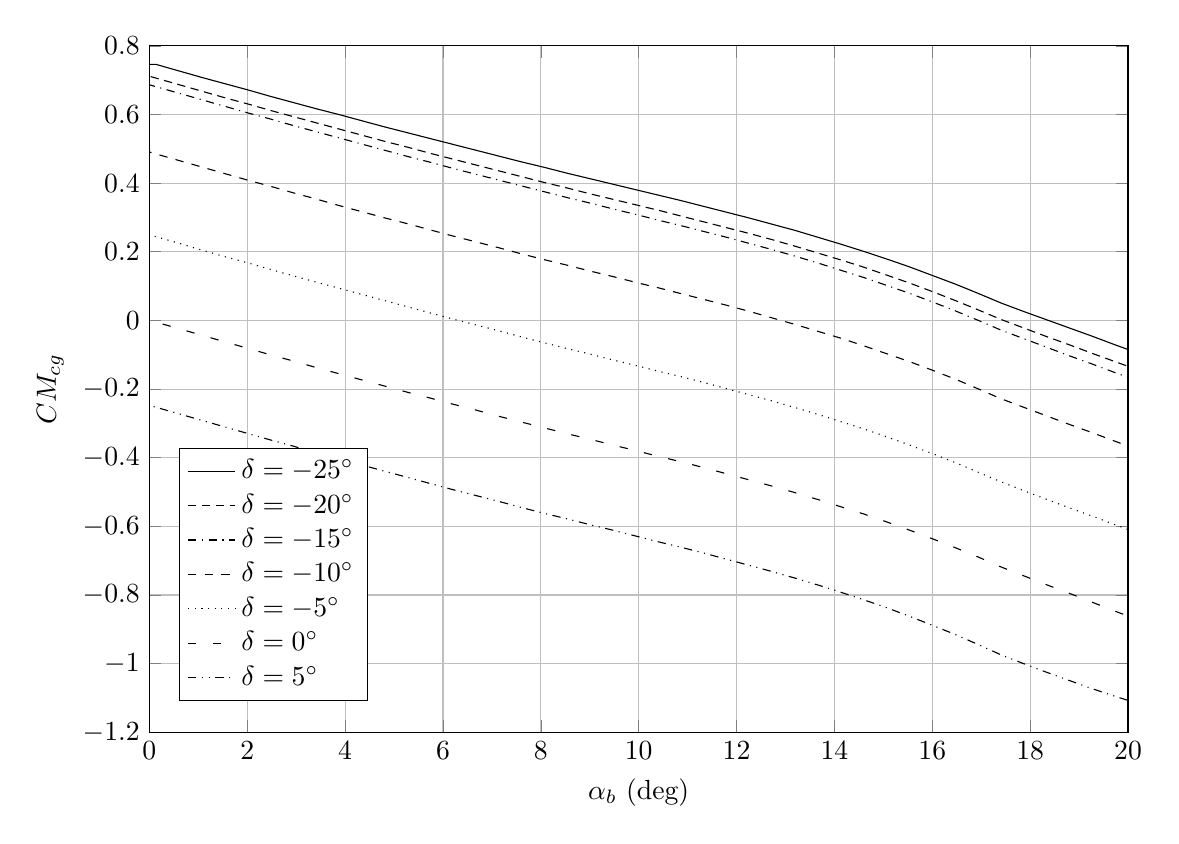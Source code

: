 %Comparison of CD estimation
\begin{tikzpicture}

\begin{axis}[
width=14.01cm,
height=10.3cm,
scaled ticks=false, tick label style={/pgf/number format/fixed},
xmin=0,
xmax=20,
xlabel={$\alpha_{b}$ (deg)},
xmajorgrids,
ymin=-1.2,
ymax=0.8,
ylabel={$CM_{cg}$},
ymajorgrids,
legend style={at={(0.03,0.23)},anchor=west,draw=black,fill=white,legend cell align=left},
legend entries = {$\delta = -25^{\circ}$\\$\delta = -20^{\circ}$\\$\delta = -15^{\circ}$\\$\delta = -10^{\circ}$\\$\delta = -5^{\circ}$\\$\delta = 0^{\circ}$\\$\delta = 5^{\circ}$\\}
]

\addplot [
color=black,
solid
]
table[row sep=crcr]{
-5.0	0.652\\
-4.533	0.661\\
-4.067	0.67\\
-3.6	0.679\\
-3.133	0.688\\
-2.667	0.697\\
-2.2	0.707\\
-1.733	0.716\\
-1.267	0.726\\
-0.8	0.735\\
-0.333	0.745\\
0.133	0.746\\
0.6	0.727\\
1.067	0.708\\
1.533	0.69\\
2.0	0.672\\
2.467	0.653\\
2.933	0.635\\
3.4	0.617\\
3.867	0.6\\
4.333	0.582\\
4.8	0.564\\
5.267	0.547\\
5.733	0.53\\
6.2	0.513\\
6.667	0.496\\
7.133	0.479\\
7.6	0.462\\
8.067	0.446\\
8.533	0.429\\
9.0	0.413\\
9.467	0.397\\
9.933	0.381\\
10.4	0.365\\
10.867	0.349\\
11.333	0.332\\
11.8	0.315\\
12.267	0.298\\
12.733	0.28\\
13.2	0.262\\
13.667	0.242\\
14.133	0.222\\
14.6	0.201\\
15.067	0.179\\
15.533	0.156\\
16.0	0.131\\
16.467	0.106\\
16.933	0.079\\
17.4	0.051\\
17.867	0.026\\
18.333	0.002\\
18.8	-0.022\\
19.267	-0.046\\
19.733	-0.071\\
20.2	-0.095\\
20.667	-0.118\\
21.133	-0.142\\
21.6	-0.165\\
22.067	-0.188\\
22.533	-0.21\\
23.0	0.0\\
};

\addplot [
color=black,
densely dashed
]
table[row sep=crcr]{
-5.0	0.655\\
-4.533	0.664\\
-4.067	0.673\\
-3.6	0.682\\
-3.133	0.691\\
-2.667	0.7\\
-2.2	0.709\\
-1.733	0.719\\
-1.267	0.728\\
-0.8	0.738\\
-0.333	0.725\\
0.133	0.706\\
0.6	0.687\\
1.067	0.668\\
1.533	0.649\\
2.0	0.631\\
2.467	0.612\\
2.933	0.594\\
3.4	0.576\\
3.867	0.558\\
4.333	0.54\\
4.8	0.522\\
5.267	0.505\\
5.733	0.487\\
6.2	0.47\\
6.667	0.453\\
7.133	0.436\\
7.6	0.419\\
8.067	0.402\\
8.533	0.386\\
9.0	0.369\\
9.467	0.353\\
9.933	0.337\\
10.4	0.321\\
10.867	0.304\\
11.333	0.287\\
11.8	0.27\\
12.267	0.253\\
12.733	0.235\\
13.2	0.216\\
13.667	0.196\\
14.133	0.176\\
14.6	0.155\\
15.067	0.132\\
15.533	0.109\\
16.0	0.084\\
16.467	0.058\\
16.933	0.031\\
17.4	0.003\\
17.867	-0.022\\
18.333	-0.047\\
18.8	-0.071\\
19.267	-0.096\\
19.733	-0.12\\
20.2	-0.144\\
20.667	-0.168\\
21.133	-0.192\\
21.6	-0.215\\
22.067	-0.239\\
22.533	-0.261\\
23.0	0.0\\
};

\addplot [
color=black,
dashdotted
]
table[row sep=crcr]{
-5.0	0.656\\
-4.533	0.665\\
-4.067	0.674\\
-3.6	0.683\\
-3.133	0.692\\
-2.667	0.701\\
-2.2	0.711\\
-1.733	0.72\\
-1.267	0.73\\
-0.8	0.72\\
-0.333	0.7\\
0.133	0.681\\
0.6	0.662\\
1.067	0.643\\
1.533	0.624\\
2.0	0.605\\
2.467	0.587\\
2.933	0.568\\
3.4	0.55\\
3.867	0.532\\
4.333	0.514\\
4.8	0.496\\
5.267	0.478\\
5.733	0.461\\
6.2	0.443\\
6.667	0.426\\
7.133	0.409\\
7.6	0.392\\
8.067	0.375\\
8.533	0.358\\
9.0	0.342\\
9.467	0.325\\
9.933	0.309\\
10.4	0.292\\
10.867	0.276\\
11.333	0.259\\
11.8	0.242\\
12.267	0.224\\
12.733	0.206\\
13.2	0.187\\
13.667	0.167\\
14.133	0.146\\
14.6	0.125\\
15.067	0.102\\
15.533	0.079\\
16.0	0.054\\
16.467	0.028\\
16.933	5.014E-4\\
17.4	-0.028\\
17.867	-0.053\\
18.333	-0.078\\
18.8	-0.103\\
19.267	-0.127\\
19.733	-0.152\\
20.2	-0.176\\
20.667	-0.201\\
21.133	-0.225\\
21.6	-0.248\\
22.067	-0.271\\
22.533	-0.294\\
23.0	0.0\\
};

\addplot [
color=black,
dashed
]
table[row sep=crcr]{
-5.0	0.656\\
-4.533	0.665\\
-4.067	0.674\\
-3.6	0.66\\
-3.133	0.632\\
-2.667	0.604\\
-2.2	0.583\\
-1.733	0.563\\
-1.267	0.544\\
-0.8	0.524\\
-0.333	0.505\\
0.133	0.485\\
0.6	0.466\\
1.067	0.447\\
1.533	0.428\\
2.0	0.409\\
2.467	0.391\\
2.933	0.372\\
3.4	0.354\\
3.867	0.335\\
4.333	0.317\\
4.8	0.299\\
5.267	0.282\\
5.733	0.264\\
6.2	0.246\\
6.667	0.229\\
7.133	0.212\\
7.6	0.194\\
8.067	0.177\\
8.533	0.161\\
9.0	0.144\\
9.467	0.128\\
9.933	0.111\\
10.4	0.095\\
10.867	0.078\\
11.333	0.061\\
11.8	0.044\\
12.267	0.026\\
12.733	0.007\\
13.2	-0.012\\
13.667	-0.032\\
14.133	-0.052\\
14.6	-0.074\\
15.067	-0.097\\
15.533	-0.12\\
16.0	-0.145\\
16.467	-0.171\\
16.933	-0.199\\
17.4	-0.228\\
17.867	-0.253\\
18.333	-0.278\\
18.8	-0.303\\
19.267	-0.327\\
19.733	-0.352\\
20.2	-0.377\\
20.667	-0.401\\
21.133	-0.425\\
21.6	-0.449\\
22.067	-0.472\\
22.533	-0.495\\
23.0	0.0\\
};

\addplot [
color=black,
dotted
]
table[row sep=crcr]{
-5.0	0.504\\
-4.533	0.476\\
-4.067	0.447\\
-3.6	0.419\\
-3.133	0.391\\
-2.667	0.363\\
-2.2	0.342\\
-1.733	0.322\\
-1.267	0.302\\
-0.8	0.283\\
-0.333	0.263\\
0.133	0.244\\
0.6	0.225\\
1.067	0.205\\
1.533	0.186\\
2.0	0.168\\
2.467	0.149\\
2.933	0.13\\
3.4	0.112\\
3.867	0.094\\
4.333	0.076\\
4.8	0.058\\
5.267	0.04\\
5.733	0.022\\
6.2	0.004\\
6.667	-0.013\\
7.133	-0.03\\
7.6	-0.048\\
8.067	-0.065\\
8.533	-0.082\\
9.0	-0.098\\
9.467	-0.115\\
9.933	-0.131\\
10.4	-0.148\\
10.867	-0.164\\
11.333	-0.181\\
11.8	-0.199\\
12.267	-0.217\\
12.733	-0.235\\
13.2	-0.254\\
13.667	-0.274\\
14.133	-0.295\\
14.6	-0.316\\
15.067	-0.339\\
15.533	-0.363\\
16.0	-0.388\\
16.467	-0.414\\
16.933	-0.442\\
17.4	-0.47\\
17.867	-0.496\\
18.333	-0.521\\
18.8	-0.546\\
19.267	-0.57\\
19.733	-0.595\\
20.2	-0.62\\
20.667	-0.645\\
21.133	-0.669\\
21.6	-0.694\\
22.067	-0.718\\
22.533	-0.742\\
23.0	0.0\\
};

\addplot [
color=black,
loosely dashed
]
table[row sep=crcr]{
-5.0	0.255\\
-4.533	0.227\\
-4.067	0.198\\
-3.6	0.17\\
-3.133	0.142\\
-2.667	0.114\\
-2.2	0.093\\
-1.733	0.073\\
-1.267	0.053\\
-0.8	0.034\\
-0.333	0.014\\
0.133	-0.005\\
0.6	-0.024\\
1.067	-0.043\\
1.533	-0.062\\
2.0	-0.081\\
2.467	-0.1\\
2.933	-0.118\\
3.4	-0.137\\
3.867	-0.155\\
4.333	-0.173\\
4.8	-0.191\\
5.267	-0.209\\
5.733	-0.226\\
6.2	-0.244\\
6.667	-0.261\\
7.133	-0.279\\
7.6	-0.296\\
8.067	-0.313\\
8.533	-0.33\\
9.0	-0.346\\
9.467	-0.363\\
9.933	-0.379\\
10.4	-0.396\\
10.867	-0.412\\
11.333	-0.429\\
11.8	-0.447\\
12.267	-0.465\\
12.733	-0.483\\
13.2	-0.502\\
13.667	-0.522\\
14.133	-0.543\\
14.6	-0.564\\
15.067	-0.587\\
15.533	-0.611\\
16.0	-0.636\\
16.467	-0.662\\
16.933	-0.689\\
17.4	-0.718\\
17.867	-0.744\\
18.333	-0.77\\
18.8	-0.795\\
19.267	-0.821\\
19.733	-0.847\\
20.2	-0.872\\
20.667	-0.897\\
21.133	-0.921\\
21.6	-0.944\\
22.067	-0.967\\
22.533	-0.987\\
23.0	0.0\\
};

\addplot [
color=black,
dashdotdotted
]
table[row sep=crcr]{
-5.0	0.007\\
-4.533	-0.021\\
-4.067	-0.05\\
-3.6	-0.078\\
-3.133	-0.106\\
-2.667	-0.134\\
-2.2	-0.155\\
-1.733	-0.175\\
-1.267	-0.195\\
-0.8	-0.214\\
-0.333	-0.234\\
0.133	-0.253\\
0.6	-0.272\\
1.067	-0.291\\
1.533	-0.31\\
2.0	-0.329\\
2.467	-0.348\\
2.933	-0.366\\
3.4	-0.385\\
3.867	-0.403\\
4.333	-0.421\\
4.8	-0.439\\
5.267	-0.457\\
5.733	-0.475\\
6.2	-0.493\\
6.667	-0.51\\
7.133	-0.527\\
7.6	-0.545\\
8.067	-0.562\\
8.533	-0.578\\
9.0	-0.595\\
9.467	-0.611\\
9.933	-0.628\\
10.4	-0.645\\
10.867	-0.661\\
11.333	-0.678\\
11.8	-0.696\\
12.267	-0.714\\
12.733	-0.732\\
13.2	-0.751\\
13.667	-0.771\\
14.133	-0.792\\
14.6	-0.814\\
15.067	-0.837\\
15.533	-0.862\\
16.0	-0.888\\
16.467	-0.915\\
16.933	-0.944\\
17.4	-0.974\\
17.867	-1.0\\
18.333	-1.025\\
18.8	-1.049\\
19.267	-1.073\\
19.733	-1.095\\
20.2	-1.116\\
20.667	-1.135\\
21.133	-1.151\\
21.6	-1.166\\
22.067	-1.176\\
22.533	-1.183\\
23.0	0.0\\
};
\end{axis}
\end{tikzpicture}%
